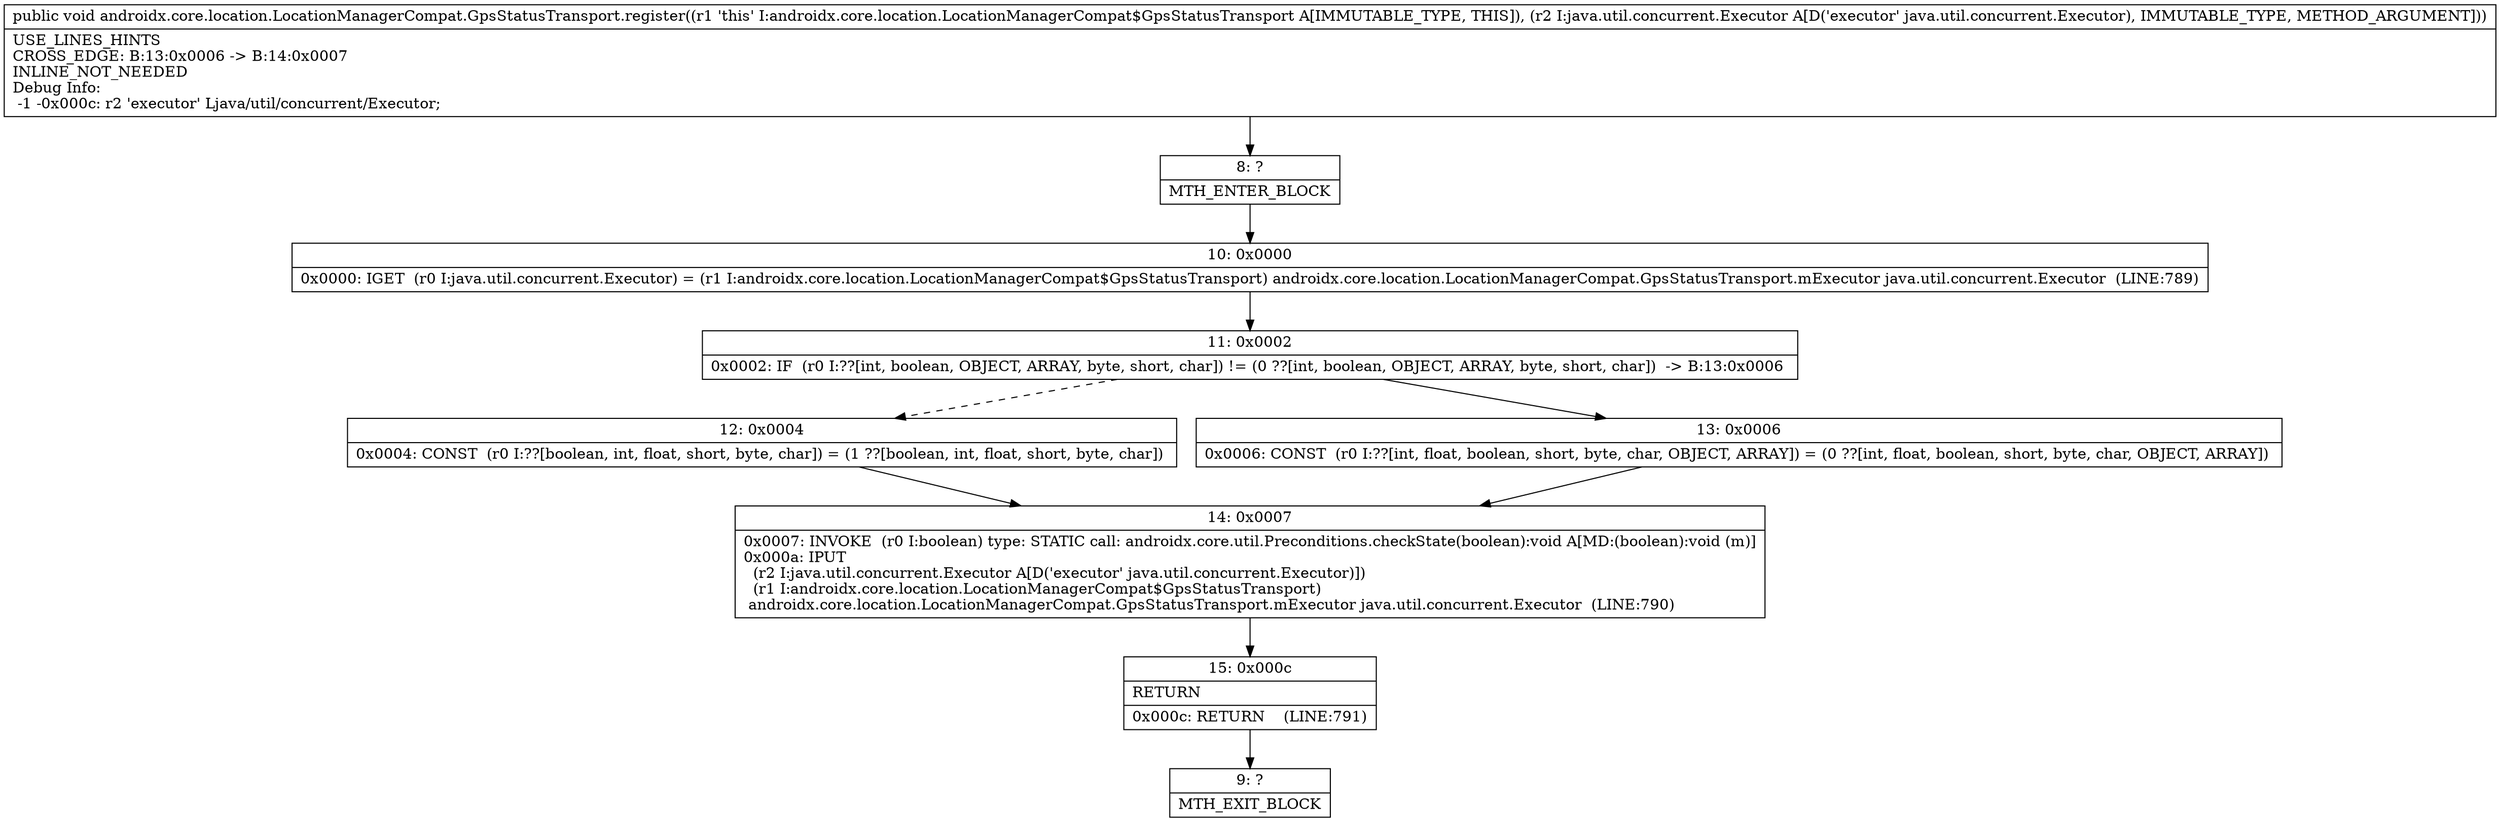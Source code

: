 digraph "CFG forandroidx.core.location.LocationManagerCompat.GpsStatusTransport.register(Ljava\/util\/concurrent\/Executor;)V" {
Node_8 [shape=record,label="{8\:\ ?|MTH_ENTER_BLOCK\l}"];
Node_10 [shape=record,label="{10\:\ 0x0000|0x0000: IGET  (r0 I:java.util.concurrent.Executor) = (r1 I:androidx.core.location.LocationManagerCompat$GpsStatusTransport) androidx.core.location.LocationManagerCompat.GpsStatusTransport.mExecutor java.util.concurrent.Executor  (LINE:789)\l}"];
Node_11 [shape=record,label="{11\:\ 0x0002|0x0002: IF  (r0 I:??[int, boolean, OBJECT, ARRAY, byte, short, char]) != (0 ??[int, boolean, OBJECT, ARRAY, byte, short, char])  \-\> B:13:0x0006 \l}"];
Node_12 [shape=record,label="{12\:\ 0x0004|0x0004: CONST  (r0 I:??[boolean, int, float, short, byte, char]) = (1 ??[boolean, int, float, short, byte, char]) \l}"];
Node_14 [shape=record,label="{14\:\ 0x0007|0x0007: INVOKE  (r0 I:boolean) type: STATIC call: androidx.core.util.Preconditions.checkState(boolean):void A[MD:(boolean):void (m)]\l0x000a: IPUT  \l  (r2 I:java.util.concurrent.Executor A[D('executor' java.util.concurrent.Executor)])\l  (r1 I:androidx.core.location.LocationManagerCompat$GpsStatusTransport)\l androidx.core.location.LocationManagerCompat.GpsStatusTransport.mExecutor java.util.concurrent.Executor  (LINE:790)\l}"];
Node_15 [shape=record,label="{15\:\ 0x000c|RETURN\l|0x000c: RETURN    (LINE:791)\l}"];
Node_9 [shape=record,label="{9\:\ ?|MTH_EXIT_BLOCK\l}"];
Node_13 [shape=record,label="{13\:\ 0x0006|0x0006: CONST  (r0 I:??[int, float, boolean, short, byte, char, OBJECT, ARRAY]) = (0 ??[int, float, boolean, short, byte, char, OBJECT, ARRAY]) \l}"];
MethodNode[shape=record,label="{public void androidx.core.location.LocationManagerCompat.GpsStatusTransport.register((r1 'this' I:androidx.core.location.LocationManagerCompat$GpsStatusTransport A[IMMUTABLE_TYPE, THIS]), (r2 I:java.util.concurrent.Executor A[D('executor' java.util.concurrent.Executor), IMMUTABLE_TYPE, METHOD_ARGUMENT]))  | USE_LINES_HINTS\lCROSS_EDGE: B:13:0x0006 \-\> B:14:0x0007\lINLINE_NOT_NEEDED\lDebug Info:\l  \-1 \-0x000c: r2 'executor' Ljava\/util\/concurrent\/Executor;\l}"];
MethodNode -> Node_8;Node_8 -> Node_10;
Node_10 -> Node_11;
Node_11 -> Node_12[style=dashed];
Node_11 -> Node_13;
Node_12 -> Node_14;
Node_14 -> Node_15;
Node_15 -> Node_9;
Node_13 -> Node_14;
}

